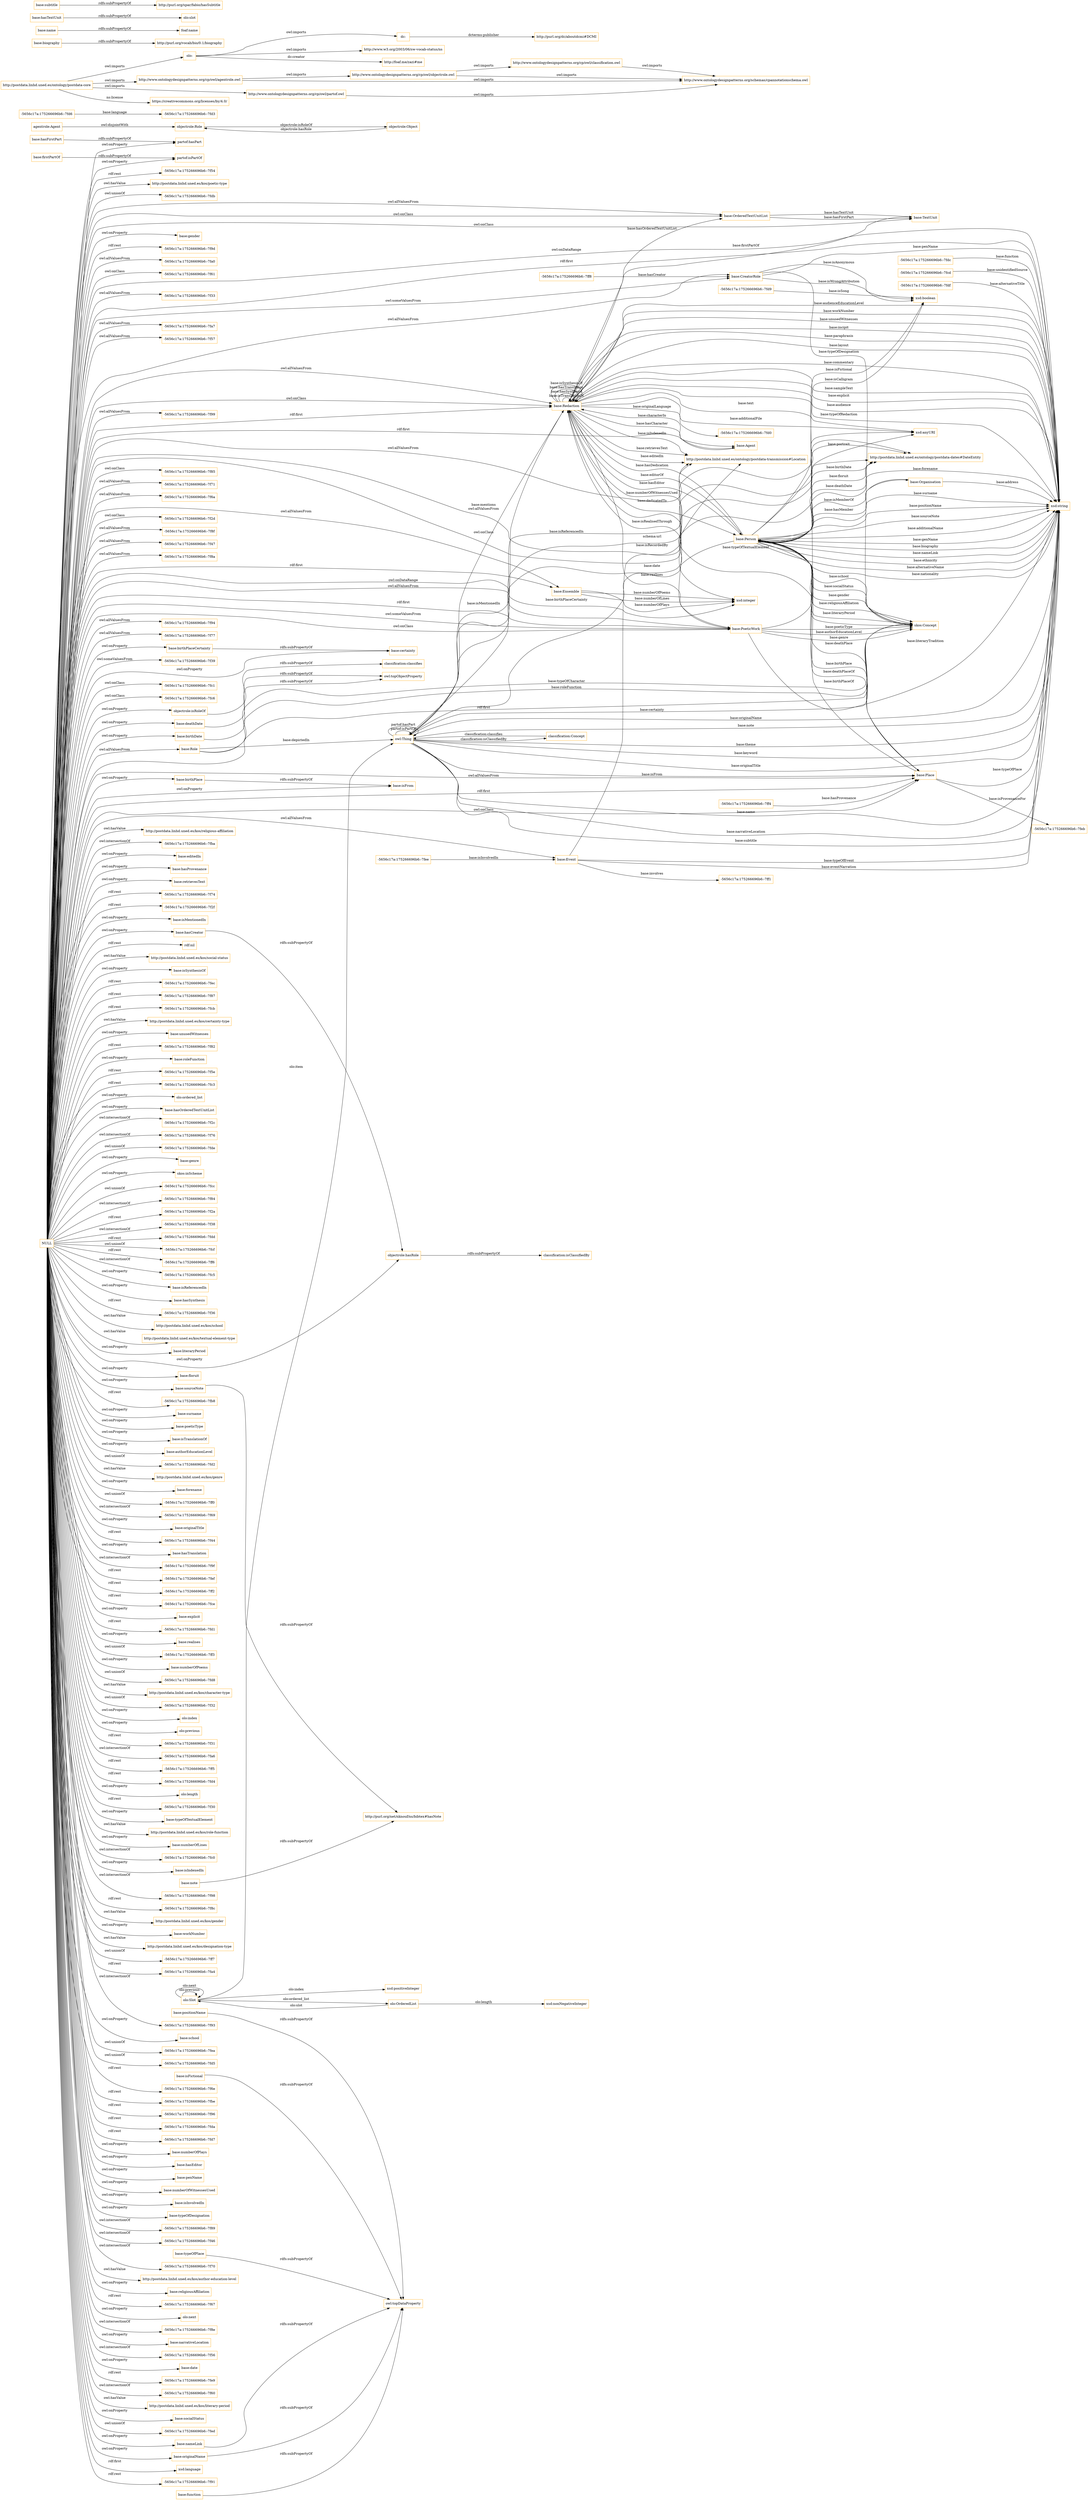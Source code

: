 digraph ar2dtool_diagram { 
rankdir=LR;
size="1501"
node [shape = rectangle, color="orange"]; "-5656c17a:175266696b6:-7fa0" "-5656c17a:175266696b6:-7f61" "base:Role" "-5656c17a:175266696b6:-7fdc" "-5656c17a:175266696b6:-7f33" "base:OrderedTextUnitList" "-5656c17a:175266696b6:-7fa7" "-5656c17a:175266696b6:-7f57" "agentrole:Agent" "base:Agent" "-5656c17a:175266696b6:-7ff4" "base:CreatorRole" "base:Person" "base:Organisation" "-5656c17a:175266696b6:-7f99" "base:Redaction" "base:Ensemble" "-5656c17a:175266696b6:-7fcd" "-5656c17a:175266696b6:-7f85" "-5656c17a:175266696b6:-7fdf" "-5656c17a:175266696b6:-7fee" "-5656c17a:175266696b6:-7fd6" "-5656c17a:175266696b6:-7f71" "-5656c17a:175266696b6:-7f6a" "base:TextUnit" "-5656c17a:175266696b6:-7f2d" "-5656c17a:175266696b6:-7f8f" "-5656c17a:175266696b6:-7f47" "-5656c17a:175266696b6:-7ff8" "-5656c17a:175266696b6:-7f8a" "skos:Concept" "http://postdata.linhd.uned.es/ontology/postdata-dates#DateEntity" "base:Place" "-5656c17a:175266696b6:-7f94" "-5656c17a:175266696b6:-7f77" "base:Event" "-5656c17a:175266696b6:-7feb" "-5656c17a:175266696b6:-7ff1" "-5656c17a:175266696b6:-7f39" "http://postdata.linhd.uned.es/ontology/postdata-transmission#Location" "-5656c17a:175266696b6:-7fc1" "-5656c17a:175266696b6:-7fc6" "-5656c17a:175266696b6:-7fd9" "base:PoeticWork" "owl:Thing" "objectrole:Role" "objectrole:Object" "olo:Slot" "olo:OrderedList" "classification:Concept" ; /*classes style*/
	"base:deathDate" -> "owl:topObjectProperty" [ label = "rdfs:subPropertyOf" ];
	"http://www.ontologydesignpatterns.org/cp/owl/objectrole.owl" -> "http://www.ontologydesignpatterns.org/cp/owl/classification.owl" [ label = "owl:imports" ];
	"http://www.ontologydesignpatterns.org/cp/owl/objectrole.owl" -> "http://www.ontologydesignpatterns.org/schemas/cpannotationschema.owl" [ label = "owl:imports" ];
	"http://www.ontologydesignpatterns.org/cp/owl/classification.owl" -> "http://www.ontologydesignpatterns.org/schemas/cpannotationschema.owl" [ label = "owl:imports" ];
	"base:firstPartOf" -> "partof:isPartOf" [ label = "rdfs:subPropertyOf" ];
	"agentrole:Agent" -> "objectrole:Role" [ label = "owl:disjointWith" ];
	"dc:" -> "http://purl.org/dc/aboutdcmi#DCMI" [ label = "dcterms:publisher" ];
	"olo:" -> "http://www.w3.org/2003/06/sw-vocab-status/ns" [ label = "owl:imports" ];
	"olo:" -> "dc:" [ label = "owl:imports" ];
	"olo:" -> "http://foaf.me/zazi#me" [ label = "dc:creator" ];
	"base:birthPlaceCertainty" -> "base:certainty" [ label = "rdfs:subPropertyOf" ];
	"base:biography" -> "http://purl.org/vocab/bio/0.1/biography" [ label = "rdfs:subPropertyOf" ];
	"objectrole:isRoleOf" -> "classification:classifies" [ label = "rdfs:subPropertyOf" ];
	"base:nameLink" -> "owl:topDataProperty" [ label = "rdfs:subPropertyOf" ];
	"base:sourceNote" -> "http://purl.org/net/nknouf/ns/bibtex#hasNote" [ label = "rdfs:subPropertyOf" ];
	"base:name" -> "foaf:name" [ label = "rdfs:subPropertyOf" ];
	"base:hasTextUnit" -> "olo:slot" [ label = "rdfs:subPropertyOf" ];
	"NULL" -> "base:birthPlace" [ label = "owl:onProperty" ];
	"NULL" -> "http://postdata.linhd.uned.es/kos/religious-affiliation" [ label = "owl:hasValue" ];
	"NULL" -> "-5656c17a:175266696b6:-7f33" [ label = "owl:allValuesFrom" ];
	"NULL" -> "base:PoeticWork" [ label = "owl:allValuesFrom" ];
	"NULL" -> "-5656c17a:175266696b6:-7fba" [ label = "owl:intersectionOf" ];
	"NULL" -> "base:CreatorRole" [ label = "owl:someValuesFrom" ];
	"NULL" -> "base:editedIn" [ label = "owl:onProperty" ];
	"NULL" -> "base:Place" [ label = "rdf:first" ];
	"NULL" -> "base:hasProvenance" [ label = "owl:onProperty" ];
	"NULL" -> "base:retrievesText" [ label = "owl:onProperty" ];
	"NULL" -> "-5656c17a:175266696b6:-7f74" [ label = "rdf:rest" ];
	"NULL" -> "-5656c17a:175266696b6:-7f71" [ label = "owl:allValuesFrom" ];
	"NULL" -> "-5656c17a:175266696b6:-7f2f" [ label = "rdf:rest" ];
	"NULL" -> "base:PoeticWork" [ label = "rdf:first" ];
	"NULL" -> "base:isMentionedIn" [ label = "owl:onProperty" ];
	"NULL" -> "base:birthDate" [ label = "owl:onProperty" ];
	"NULL" -> "rdf:nil" [ label = "rdf:rest" ];
	"NULL" -> "http://postdata.linhd.uned.es/kos/social-status" [ label = "owl:hasValue" ];
	"NULL" -> "base:isSynthesisOf" [ label = "owl:onProperty" ];
	"NULL" -> "-5656c17a:175266696b6:-7fc6" [ label = "owl:onClass" ];
	"NULL" -> "base:birthPlaceCertainty" [ label = "owl:onProperty" ];
	"NULL" -> "-5656c17a:175266696b6:-7fec" [ label = "rdf:rest" ];
	"NULL" -> "-5656c17a:175266696b6:-7f87" [ label = "rdf:rest" ];
	"NULL" -> "-5656c17a:175266696b6:-7fcb" [ label = "rdf:rest" ];
	"NULL" -> "http://postdata.linhd.uned.es/kos/certainty-type" [ label = "owl:hasValue" ];
	"NULL" -> "base:unusedWitnesses" [ label = "owl:onProperty" ];
	"NULL" -> "-5656c17a:175266696b6:-7f82" [ label = "rdf:rest" ];
	"NULL" -> "objectrole:isRoleOf" [ label = "owl:onProperty" ];
	"NULL" -> "base:roleFunction" [ label = "owl:onProperty" ];
	"NULL" -> "-5656c17a:175266696b6:-7f5e" [ label = "rdf:rest" ];
	"NULL" -> "partof:isPartOf" [ label = "owl:onProperty" ];
	"NULL" -> "-5656c17a:175266696b6:-7fc3" [ label = "rdf:rest" ];
	"NULL" -> "olo:ordered_list" [ label = "owl:onProperty" ];
	"NULL" -> "base:hasOrderedTextUnitList" [ label = "owl:onProperty" ];
	"NULL" -> "-5656c17a:175266696b6:-7f2c" [ label = "owl:intersectionOf" ];
	"NULL" -> "-5656c17a:175266696b6:-7f76" [ label = "owl:intersectionOf" ];
	"NULL" -> "-5656c17a:175266696b6:-7fde" [ label = "owl:unionOf" ];
	"NULL" -> "-5656c17a:175266696b6:-7f85" [ label = "owl:onClass" ];
	"NULL" -> "base:Role" [ label = "owl:allValuesFrom" ];
	"NULL" -> "base:genre" [ label = "owl:onProperty" ];
	"NULL" -> "skos:inScheme" [ label = "owl:onProperty" ];
	"NULL" -> "base:OrderedTextUnitList" [ label = "owl:allValuesFrom" ];
	"NULL" -> "-5656c17a:175266696b6:-7fcc" [ label = "owl:unionOf" ];
	"NULL" -> "-5656c17a:175266696b6:-7f99" [ label = "owl:allValuesFrom" ];
	"NULL" -> "base:CreatorRole" [ label = "owl:allValuesFrom" ];
	"NULL" -> "http://postdata.linhd.uned.es/ontology/postdata-dates#DateEntity" [ label = "owl:onClass" ];
	"NULL" -> "-5656c17a:175266696b6:-7f84" [ label = "owl:intersectionOf" ];
	"NULL" -> "base:Ensemble" [ label = "owl:allValuesFrom" ];
	"NULL" -> "-5656c17a:175266696b6:-7f2a" [ label = "rdf:rest" ];
	"NULL" -> "-5656c17a:175266696b6:-7f38" [ label = "owl:intersectionOf" ];
	"NULL" -> "-5656c17a:175266696b6:-7f8a" [ label = "owl:allValuesFrom" ];
	"NULL" -> "-5656c17a:175266696b6:-7fdd" [ label = "rdf:rest" ];
	"NULL" -> "-5656c17a:175266696b6:-7f61" [ label = "owl:onClass" ];
	"NULL" -> "-5656c17a:175266696b6:-7fcf" [ label = "owl:unionOf" ];
	"NULL" -> "-5656c17a:175266696b6:-7ff6" [ label = "rdf:rest" ];
	"NULL" -> "-5656c17a:175266696b6:-7fc5" [ label = "owl:intersectionOf" ];
	"NULL" -> "base:isReferencedIn" [ label = "owl:onProperty" ];
	"NULL" -> "base:hasSynthesis" [ label = "owl:onProperty" ];
	"NULL" -> "-5656c17a:175266696b6:-7f94" [ label = "owl:allValuesFrom" ];
	"NULL" -> "-5656c17a:175266696b6:-7f36" [ label = "rdf:rest" ];
	"NULL" -> "base:Agent" [ label = "rdf:first" ];
	"NULL" -> "http://postdata.linhd.uned.es/kos/school" [ label = "owl:hasValue" ];
	"NULL" -> "skos:Concept" [ label = "rdf:first" ];
	"NULL" -> "http://postdata.linhd.uned.es/kos/textual-element-type" [ label = "owl:hasValue" ];
	"NULL" -> "base:literaryPeriod" [ label = "owl:onProperty" ];
	"NULL" -> "-5656c17a:175266696b6:-7f47" [ label = "owl:allValuesFrom" ];
	"NULL" -> "base:floruit" [ label = "owl:onProperty" ];
	"NULL" -> "-5656c17a:175266696b6:-7fb8" [ label = "rdf:rest" ];
	"NULL" -> "base:surname" [ label = "owl:onProperty" ];
	"NULL" -> "xsd:string" [ label = "owl:onDataRange" ];
	"NULL" -> "base:poeticType" [ label = "owl:onProperty" ];
	"NULL" -> "base:isTranslationOf" [ label = "owl:onProperty" ];
	"NULL" -> "base:authorEducationLevel" [ label = "owl:onProperty" ];
	"NULL" -> "-5656c17a:175266696b6:-7fd2" [ label = "owl:unionOf" ];
	"NULL" -> "http://postdata.linhd.uned.es/kos/genre" [ label = "owl:hasValue" ];
	"NULL" -> "base:forename" [ label = "owl:onProperty" ];
	"NULL" -> "-5656c17a:175266696b6:-7fc1" [ label = "owl:onClass" ];
	"NULL" -> "-5656c17a:175266696b6:-7ff0" [ label = "owl:unionOf" ];
	"NULL" -> "-5656c17a:175266696b6:-7f69" [ label = "owl:intersectionOf" ];
	"NULL" -> "base:originalTitle" [ label = "owl:onProperty" ];
	"NULL" -> "-5656c17a:175266696b6:-7f44" [ label = "rdf:rest" ];
	"NULL" -> "base:hasTranslation" [ label = "owl:onProperty" ];
	"NULL" -> "-5656c17a:175266696b6:-7f9f" [ label = "owl:intersectionOf" ];
	"NULL" -> "base:Redaction" [ label = "owl:allValuesFrom" ];
	"NULL" -> "-5656c17a:175266696b6:-7fef" [ label = "rdf:rest" ];
	"NULL" -> "-5656c17a:175266696b6:-7ff2" [ label = "rdf:rest" ];
	"NULL" -> "-5656c17a:175266696b6:-7fce" [ label = "rdf:rest" ];
	"NULL" -> "base:explicit" [ label = "owl:onProperty" ];
	"NULL" -> "-5656c17a:175266696b6:-7fd1" [ label = "rdf:rest" ];
	"NULL" -> "base:realises" [ label = "owl:onProperty" ];
	"NULL" -> "-5656c17a:175266696b6:-7ff3" [ label = "owl:unionOf" ];
	"NULL" -> "base:numberOfPoems" [ label = "owl:onProperty" ];
	"NULL" -> "base:PoeticWork" [ label = "owl:someValuesFrom" ];
	"NULL" -> "-5656c17a:175266696b6:-7fd8" [ label = "owl:unionOf" ];
	"NULL" -> "http://postdata.linhd.uned.es/kos/character-type" [ label = "owl:hasValue" ];
	"NULL" -> "-5656c17a:175266696b6:-7f32" [ label = "owl:unionOf" ];
	"NULL" -> "olo:index" [ label = "owl:onProperty" ];
	"NULL" -> "olo:previous" [ label = "owl:onProperty" ];
	"NULL" -> "-5656c17a:175266696b6:-7f39" [ label = "owl:someValuesFrom" ];
	"NULL" -> "-5656c17a:175266696b6:-7f31" [ label = "rdf:rest" ];
	"NULL" -> "-5656c17a:175266696b6:-7fa6" [ label = "owl:intersectionOf" ];
	"NULL" -> "-5656c17a:175266696b6:-7ff5" [ label = "rdf:rest" ];
	"NULL" -> "base:PoeticWork" [ label = "owl:onClass" ];
	"NULL" -> "-5656c17a:175266696b6:-7fd4" [ label = "rdf:rest" ];
	"NULL" -> "xsd:string" [ label = "rdf:first" ];
	"NULL" -> "olo:length" [ label = "owl:onProperty" ];
	"NULL" -> "-5656c17a:175266696b6:-7f30" [ label = "rdf:rest" ];
	"NULL" -> "base:typeOfTextualElement" [ label = "owl:onProperty" ];
	"NULL" -> "http://postdata.linhd.uned.es/kos/role-function" [ label = "owl:hasValue" ];
	"NULL" -> "base:numberOfLines" [ label = "owl:onProperty" ];
	"NULL" -> "-5656c17a:175266696b6:-7fc0" [ label = "owl:intersectionOf" ];
	"NULL" -> "base:isIndexedIn" [ label = "owl:onProperty" ];
	"NULL" -> "-5656c17a:175266696b6:-7f98" [ label = "owl:intersectionOf" ];
	"NULL" -> "-5656c17a:175266696b6:-7f8c" [ label = "rdf:rest" ];
	"NULL" -> "-5656c17a:175266696b6:-7fa0" [ label = "owl:allValuesFrom" ];
	"NULL" -> "-5656c17a:175266696b6:-7fa7" [ label = "owl:allValuesFrom" ];
	"NULL" -> "-5656c17a:175266696b6:-7f8f" [ label = "owl:allValuesFrom" ];
	"NULL" -> "http://postdata.linhd.uned.es/kos/gender" [ label = "owl:hasValue" ];
	"NULL" -> "base:workNumber" [ label = "owl:onProperty" ];
	"NULL" -> "base:hasCreator" [ label = "owl:onProperty" ];
	"NULL" -> "-5656c17a:175266696b6:-7f2d" [ label = "owl:onClass" ];
	"NULL" -> "http://postdata.linhd.uned.es/kos/designation-type" [ label = "owl:hasValue" ];
	"NULL" -> "-5656c17a:175266696b6:-7ff7" [ label = "owl:unionOf" ];
	"NULL" -> "base:deathDate" [ label = "owl:onProperty" ];
	"NULL" -> "-5656c17a:175266696b6:-7fa4" [ label = "rdf:rest" ];
	"NULL" -> "-5656c17a:175266696b6:-7f93" [ label = "owl:intersectionOf" ];
	"NULL" -> "base:isFrom" [ label = "owl:onProperty" ];
	"NULL" -> "base:Redaction" [ label = "owl:onClass" ];
	"NULL" -> "-5656c17a:175266696b6:-7f57" [ label = "owl:allValuesFrom" ];
	"NULL" -> "base:school" [ label = "owl:onProperty" ];
	"NULL" -> "-5656c17a:175266696b6:-7fea" [ label = "owl:unionOf" ];
	"NULL" -> "xsd:integer" [ label = "owl:onDataRange" ];
	"NULL" -> "-5656c17a:175266696b6:-7fd5" [ label = "owl:unionOf" ];
	"NULL" -> "-5656c17a:175266696b6:-7f6e" [ label = "rdf:rest" ];
	"NULL" -> "-5656c17a:175266696b6:-7fbe" [ label = "rdf:rest" ];
	"NULL" -> "-5656c17a:175266696b6:-7f96" [ label = "rdf:rest" ];
	"NULL" -> "objectrole:hasRole" [ label = "owl:onProperty" ];
	"NULL" -> "partof:hasPart" [ label = "owl:onProperty" ];
	"NULL" -> "-5656c17a:175266696b6:-7fda" [ label = "rdf:rest" ];
	"NULL" -> "base:Place" [ label = "owl:onClass" ];
	"NULL" -> "-5656c17a:175266696b6:-7fd7" [ label = "rdf:rest" ];
	"NULL" -> "base:numberOfPlays" [ label = "owl:onProperty" ];
	"NULL" -> "base:hasEditor" [ label = "owl:onProperty" ];
	"NULL" -> "base:nameLink" [ label = "owl:onProperty" ];
	"NULL" -> "base:Ensemble" [ label = "rdf:first" ];
	"NULL" -> "base:penName" [ label = "owl:onProperty" ];
	"NULL" -> "-5656c17a:175266696b6:-7f6a" [ label = "owl:allValuesFrom" ];
	"NULL" -> "base:numberOfWitnessesUsed" [ label = "owl:onProperty" ];
	"NULL" -> "base:isInvolvedIn" [ label = "owl:onProperty" ];
	"NULL" -> "base:typeOfDesignation" [ label = "owl:onProperty" ];
	"NULL" -> "http://postdata.linhd.uned.es/ontology/postdata-transmission#Location" [ label = "owl:allValuesFrom" ];
	"NULL" -> "base:Redaction" [ label = "rdf:first" ];
	"NULL" -> "-5656c17a:175266696b6:-7f89" [ label = "owl:intersectionOf" ];
	"NULL" -> "-5656c17a:175266696b6:-7f46" [ label = "owl:intersectionOf" ];
	"NULL" -> "-5656c17a:175266696b6:-7f70" [ label = "owl:intersectionOf" ];
	"NULL" -> "http://postdata.linhd.uned.es/kos/author-education-level" [ label = "owl:hasValue" ];
	"NULL" -> "base:originalName" [ label = "owl:onProperty" ];
	"NULL" -> "base:religiousAffiliation" [ label = "owl:onProperty" ];
	"NULL" -> "-5656c17a:175266696b6:-7f67" [ label = "rdf:rest" ];
	"NULL" -> "olo:next" [ label = "owl:onProperty" ];
	"NULL" -> "base:sourceNote" [ label = "owl:onProperty" ];
	"NULL" -> "-5656c17a:175266696b6:-7f8e" [ label = "owl:intersectionOf" ];
	"NULL" -> "base:narrativeLocation" [ label = "owl:onProperty" ];
	"NULL" -> "-5656c17a:175266696b6:-7f56" [ label = "owl:intersectionOf" ];
	"NULL" -> "base:certainty" [ label = "owl:onProperty" ];
	"NULL" -> "base:date" [ label = "owl:onProperty" ];
	"NULL" -> "-5656c17a:175266696b6:-7fe9" [ label = "rdf:rest" ];
	"NULL" -> "-5656c17a:175266696b6:-7f60" [ label = "owl:intersectionOf" ];
	"NULL" -> "-5656c17a:175266696b6:-7f77" [ label = "owl:allValuesFrom" ];
	"NULL" -> "http://postdata.linhd.uned.es/kos/literary-period" [ label = "owl:hasValue" ];
	"NULL" -> "base:TextUnit" [ label = "owl:onClass" ];
	"NULL" -> "base:Place" [ label = "owl:allValuesFrom" ];
	"NULL" -> "base:socialStatus" [ label = "owl:onProperty" ];
	"NULL" -> "http://postdata.linhd.uned.es/ontology/postdata-dates#DateEntity" [ label = "owl:allValuesFrom" ];
	"NULL" -> "-5656c17a:175266696b6:-7fed" [ label = "owl:unionOf" ];
	"NULL" -> "xsd:language" [ label = "rdf:first" ];
	"NULL" -> "-5656c17a:175266696b6:-7f91" [ label = "rdf:rest" ];
	"NULL" -> "-5656c17a:175266696b6:-7f54" [ label = "rdf:rest" ];
	"NULL" -> "http://postdata.linhd.uned.es/kos/poetic-type" [ label = "owl:hasValue" ];
	"NULL" -> "-5656c17a:175266696b6:-7fdb" [ label = "owl:unionOf" ];
	"NULL" -> "base:gender" [ label = "owl:onProperty" ];
	"NULL" -> "base:OrderedTextUnitList" [ label = "owl:onClass" ];
	"NULL" -> "base:Event" [ label = "owl:allValuesFrom" ];
	"NULL" -> "-5656c17a:175266696b6:-7f9d" [ label = "rdf:rest" ];
	"base:hasFirstPart" -> "partof:hasPart" [ label = "rdfs:subPropertyOf" ];
	"base:hasCreator" -> "objectrole:hasRole" [ label = "rdfs:subPropertyOf" ];
	"base:birthPlace" -> "base:isFrom" [ label = "rdfs:subPropertyOf" ];
	"http://www.ontologydesignpatterns.org/cp/owl/agentrole.owl" -> "http://www.ontologydesignpatterns.org/cp/owl/objectrole.owl" [ label = "owl:imports" ];
	"http://www.ontologydesignpatterns.org/cp/owl/agentrole.owl" -> "http://www.ontologydesignpatterns.org/schemas/cpannotationschema.owl" [ label = "owl:imports" ];
	"base:isFictional" -> "owl:topDataProperty" [ label = "rdfs:subPropertyOf" ];
	"base:subtitle" -> "http://purl.org/spar/fabio/hasSubtitle" [ label = "rdfs:subPropertyOf" ];
	"base:function" -> "owl:topDataProperty" [ label = "rdfs:subPropertyOf" ];
	"base:originalName" -> "owl:topDataProperty" [ label = "rdfs:subPropertyOf" ];
	"http://www.ontologydesignpatterns.org/cp/owl/partof.owl" -> "http://www.ontologydesignpatterns.org/schemas/cpannotationschema.owl" [ label = "owl:imports" ];
	"http://postdata.linhd.uned.es/ontology/postdata-core" -> "https://creativecommons.org/licenses/by/4.0/" [ label = "ns:license" ];
	"http://postdata.linhd.uned.es/ontology/postdata-core" -> "http://www.ontologydesignpatterns.org/cp/owl/partof.owl" [ label = "owl:imports" ];
	"http://postdata.linhd.uned.es/ontology/postdata-core" -> "http://www.ontologydesignpatterns.org/cp/owl/agentrole.owl" [ label = "owl:imports" ];
	"http://postdata.linhd.uned.es/ontology/postdata-core" -> "olo:" [ label = "owl:imports" ];
	"base:note" -> "http://purl.org/net/nknouf/ns/bibtex#hasNote" [ label = "rdfs:subPropertyOf" ];
	"base:birthDate" -> "owl:topObjectProperty" [ label = "rdfs:subPropertyOf" ];
	"base:positionName" -> "owl:topDataProperty" [ label = "rdfs:subPropertyOf" ];
	"objectrole:hasRole" -> "classification:isClassifiedBy" [ label = "rdfs:subPropertyOf" ];
	"base:typeOfPlace" -> "owl:topDataProperty" [ label = "rdfs:subPropertyOf" ];
	"base:Redaction" -> "owl:Thing" [ label = "base:mentions" ];
	"base:Person" -> "xsd:boolean" [ label = "base:isFictional" ];
	"owl:Thing" -> "xsd:string" [ label = "base:narrativeLocation" ];
	"base:CreatorRole" -> "xsd:string" [ label = "base:penName" ];
	"base:Person" -> "base:Place" [ label = "base:deathPlace" ];
	"base:Ensemble" -> "xsd:integer" [ label = "base:numberOfLines" ];
	"base:Redaction" -> "xsd:string" [ label = "base:audienceEducationLevel" ];
	"base:Event" -> "xsd:string" [ label = "base:eventNarration" ];
	"base:Redaction" -> "xsd:string" [ label = "base:workNumber" ];
	"owl:Thing" -> "xsd:string" [ label = "base:originalName" ];
	"base:OrderedTextUnitList" -> "base:TextUnit" [ label = "base:hasTextUnit" ];
	"base:Redaction" -> "base:Person" [ label = "base:hasEditor" ];
	"olo:Slot" -> "olo:Slot" [ label = "olo:previous" ];
	"base:Redaction" -> "xsd:string" [ label = "base:unusedWitnesses" ];
	"base:Place" -> "base:Person" [ label = "base:deathPlaceOf" ];
	"base:Person" -> "http://postdata.linhd.uned.es/ontology/postdata-dates#DateEntity" [ label = "base:floruit" ];
	"base:Person" -> "xsd:string" [ label = "base:surname" ];
	"base:Person" -> "xsd:string" [ label = "base:positionName" ];
	"classification:Concept" -> "owl:Thing" [ label = "classification:classifies" ];
	"-5656c17a:175266696b6:-7ff8" -> "base:CreatorRole" [ label = "base:hasCreator" ];
	"base:Redaction" -> "xsd:string" [ label = "base:paraphrasis" ];
	"base:Person" -> "base:Redaction" [ label = "base:hasDedication" ];
	"base:Event" -> "xsd:string" [ label = "base:typeOfEvent" ];
	"base:Person" -> "http://postdata.linhd.uned.es/ontology/postdata-dates#DateEntity" [ label = "base:deathDate" ];
	"base:Person" -> "base:Place" [ label = "base:birthPlace" ];
	"base:Event" -> "http://postdata.linhd.uned.es/ontology/postdata-transmission#Location" [ label = "base:isRecordedBy" ];
	"base:CreatorRole" -> "xsd:boolean" [ label = "base:isAnonymous" ];
	"base:Redaction" -> "base:Agent" [ label = "base:hasCharacter" ];
	"base:Redaction" -> "xsd:anyURI" [ label = "base:text" ];
	"base:Redaction" -> "xsd:anyURI" [ label = "base:additionalFile" ];
	"base:Person" -> "base:Organisation" [ label = "base:isMemberOf" ];
	"base:Redaction" -> "xsd:string" [ label = "base:layout" ];
	"base:PoeticWork" -> "xsd:boolean" [ label = "base:isCalligram" ];
	"olo:Slot" -> "olo:OrderedList" [ label = "olo:ordered_list" ];
	"base:Redaction" -> "http://postdata.linhd.uned.es/ontology/postdata-transmission#Location" [ label = "base:editedIn" ];
	"base:Redaction" -> "skos:Concept" [ label = "base:typeOfTextualElement" ];
	"olo:OrderedList" -> "xsd:nonNegativeInteger" [ label = "olo:length" ];
	"-5656c17a:175266696b6:-7fee" -> "base:Event" [ label = "base:isInvolvedIn" ];
	"base:PoeticWork" -> "base:Redaction" [ label = "base:isRealisedThrough" ];
	"base:Redaction" -> "base:PoeticWork" [ label = "base:realises" ];
	"base:Person" -> "skos:Concept" [ label = "base:religiousAffiliation" ];
	"base:Person" -> "xsd:string" [ label = "base:sourceNote" ];
	"base:Redaction" -> "xsd:string" [ label = "base:sampleText" ];
	"base:Redaction" -> "xsd:string" [ label = "base:incipit" ];
	"base:Person" -> "http://postdata.linhd.uned.es/ontology/postdata-dates#DateEntity" [ label = "base:birthDate" ];
	"base:Person" -> "owl:Thing" [ label = "base:birthPlaceCertainty" ];
	"base:Person" -> "skos:Concept" [ label = "base:literaryPeriod" ];
	"base:Person" -> "xsd:string" [ label = "base:additionalName" ];
	"base:Person" -> "xsd:string" [ label = "base:genName" ];
	"base:Person" -> "base:Redaction" [ label = "base:editorOf" ];
	"base:CreatorRole" -> "skos:Concept" [ label = "base:typeOfDesignation" ];
	"base:Person" -> "xsd:string" [ label = "base:biography" ];
	"base:Redaction" -> "base:Redaction" [ label = "base:isTranslationOf" ];
	"owl:Thing" -> "skos:Concept" [ label = "base:certainty" ];
	"base:Redaction" -> "base:Redaction" [ label = "base:hasSynthesis" ];
	"olo:OrderedList" -> "olo:Slot" [ label = "olo:slot" ];
	"base:Person" -> "skos:Concept" [ label = "base:school" ];
	"olo:Slot" -> "olo:Slot" [ label = "olo:next" ];
	"owl:Thing" -> "xsd:anyURI" [ label = "schema:url" ];
	"owl:Thing" -> "http://postdata.linhd.uned.es/ontology/postdata-transmission#Location" [ label = "base:isReferencedIn" ];
	"base:PoeticWork" -> "xsd:string" [ label = "base:literaryTradition" ];
	"owl:Thing" -> "xsd:string" [ label = "base:note" ];
	"-5656c17a:175266696b6:-7fcd" -> "xsd:string" [ label = "base:unidentifiedSource" ];
	"owl:Thing" -> "xsd:string" [ label = "base:theme" ];
	"base:Event" -> "-5656c17a:175266696b6:-7ff1" [ label = "base:involves" ];
	"base:Role" -> "skos:Concept" [ label = "base:roleFunction" ];
	"base:PoeticWork" -> "skos:Concept" [ label = "base:poeticType" ];
	"olo:Slot" -> "owl:Thing" [ label = "olo:item" ];
	"base:Place" -> "xsd:string" [ label = "base:typeOfPlace" ];
	"-5656c17a:175266696b6:-7fd9" -> "xsd:boolean" [ label = "base:isSong" ];
	"base:Person" -> "xsd:string" [ label = "base:nameLink" ];
	"base:Ensemble" -> "xsd:integer" [ label = "base:numberOfPlays" ];
	"base:Place" -> "base:Person" [ label = "base:birthPlaceOf" ];
	"base:Redaction" -> "http://postdata.linhd.uned.es/ontology/postdata-transmission#Location" [ label = "base:isIndexedIn" ];
	"base:Person" -> "xsd:string" [ label = "base:ethnicity" ];
	"owl:Thing" -> "xsd:string" [ label = "base:keyword" ];
	"base:Redaction" -> "xsd:string" [ label = "base:commentary" ];
	"base:Redaction" -> "base:OrderedTextUnitList" [ label = "base:hasOrderedTextUnitList" ];
	"owl:Thing" -> "xsd:string" [ label = "base:originalTitle" ];
	"base:Person" -> "skos:Concept" [ label = "base:socialStatus" ];
	"owl:Thing" -> "classification:Concept" [ label = "classification:isClassifiedBy" ];
	"owl:Thing" -> "owl:Thing" [ label = "partof:isPartOf" ];
	"olo:Slot" -> "xsd:positiveInteger" [ label = "olo:index" ];
	"-5656c17a:175266696b6:-7fdc" -> "xsd:string" [ label = "base:function" ];
	"base:PoeticWork" -> "skos:Concept" [ label = "base:authorEducationLevel" ];
	"owl:Thing" -> "base:Place" [ label = "base:isFrom" ];
	"base:Redaction" -> "base:Redaction" [ label = "base:hasTranslation" ];
	"base:CreatorRole" -> "xsd:boolean" [ label = "base:isWrongAttribution" ];
	"owl:Thing" -> "http://postdata.linhd.uned.es/ontology/postdata-dates#DateEntity" [ label = "base:date" ];
	"base:TextUnit" -> "base:Redaction" [ label = "base:firstPartOf" ];
	"base:Person" -> "xsd:string" [ label = "base:alternativeName" ];
	"objectrole:Object" -> "objectrole:Role" [ label = "objectrole:hasRole" ];
	"-5656c17a:175266696b6:-7ff4" -> "base:Place" [ label = "base:hasProvenance" ];
	"base:Person" -> "xsd:string" [ label = "base:nationality" ];
	"owl:Thing" -> "base:Redaction" [ label = "base:isMentionedIn" ];
	"base:OrderedTextUnitList" -> "base:TextUnit" [ label = "base:hasFirstPart" ];
	"base:Person" -> "xsd:anyURI" [ label = "base:portrait" ];
	"-5656c17a:175266696b6:-7fdf" -> "xsd:string" [ label = "base:alternativeTitle" ];
	"base:Organisation" -> "xsd:string" [ label = "base:address" ];
	"base:Role" -> "skos:Concept" [ label = "base:typeOfCharacter" ];
	"base:Organisation" -> "base:Person" [ label = "base:hasMember" ];
	"base:Place" -> "-5656c17a:175266696b6:-7feb" [ label = "base:isProvenanceFor" ];
	"base:Redaction" -> "xsd:string" [ label = "base:explicit" ];
	"owl:Thing" -> "xsd:string" [ label = "base:subtitle" ];
	"base:Redaction" -> "http://postdata.linhd.uned.es/ontology/postdata-transmission#Location" [ label = "base:retrievesText" ];
	"base:Person" -> "skos:Concept" [ label = "base:gender" ];
	"base:PoeticWork" -> "skos:Concept" [ label = "base:genre" ];
	"owl:Thing" -> "xsd:string" [ label = "base:name" ];
	"base:Redaction" -> "base:Person" [ label = "base:dedicatedTo" ];
	"base:Person" -> "xsd:string" [ label = "base:forename" ];
	"base:Redaction" -> "xsd:string" [ label = "base:audience" ];
	"base:Ensemble" -> "xsd:integer" [ label = "base:numberOfPoems" ];
	"base:Redaction" -> "xsd:string" [ label = "base:typeOfRedaction" ];
	"base:Redaction" -> "xsd:integer" [ label = "base:numberOfWitnessesUsed" ];
	"base:Redaction" -> "-5656c17a:175266696b6:-7fd0" [ label = "base:originalLanguage" ];
	"owl:Thing" -> "owl:Thing" [ label = "partof:hasPart" ];
	"base:Role" -> "owl:Thing" [ label = "base:depictedIn" ];
	"base:Agent" -> "base:Redaction" [ label = "base:characterIn" ];
	"-5656c17a:175266696b6:-7fd6" -> "-5656c17a:175266696b6:-7fd3" [ label = "base:language" ];
	"objectrole:Role" -> "objectrole:Object" [ label = "objectrole:isRoleOf" ];
	"base:Redaction" -> "base:Redaction" [ label = "base:isSynthesisOf" ];

}
